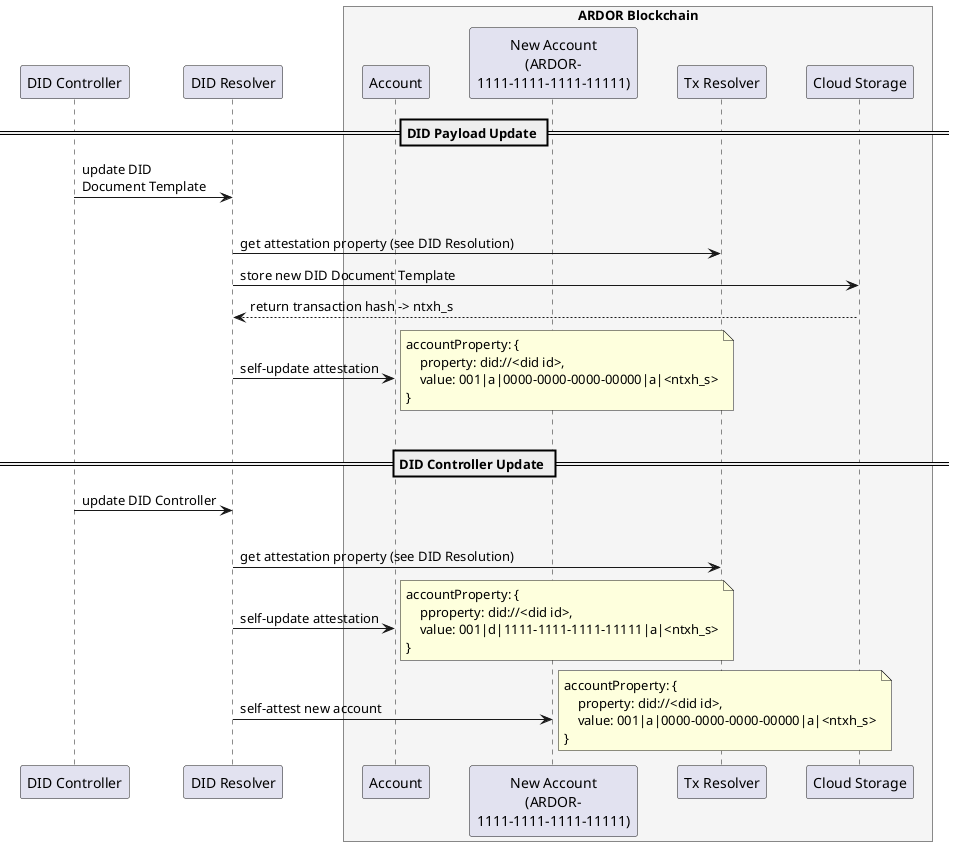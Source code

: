 @startuml
skinparam BoxPadding 15
skinparam ParticipantPadding 15


participant "DID Controller" as USR
participant "DID Resolver" as RES
box "ARDOR Blockchain" #WhiteSmoke
    participant "Account" as ATTE
    participant "New Account\n(ARDOR-\n1111-1111-1111-11111)" as NATTE
    participant "Tx Resolver" as TXR
    participant "Cloud Storage" as STR
end box


== DID Payload Update ==

USR -> RES: update DID\nDocument Template
|||
RES -> TXR: get attestation property (see DID Resolution)
RES -> STR: store new DID Document Template
STR --> RES: return transaction hash -> ntxh_s
RES -> ATTE: self-update attestation
note right
    accountProperty: {
        property: did://<did id>,
        value: 001|a|0000-0000-0000-00000|a|<ntxh_s>
    }
end note
|||


== DID Controller Update ==

USR -> RES: update DID Controller
|||
RES -> TXR: get attestation property (see DID Resolution)
RES -> ATTE: self-update attestation
note right
    accountProperty: {
        pproperty: did://<did id>,
        value: 001|d|1111-1111-1111-11111|a|<ntxh_s>
    }
end note
RES -> NATTE: self-attest new account
note right
    accountProperty: {
        property: did://<did id>,
        value: 001|a|0000-0000-0000-00000|a|<ntxh_s>
    }
end note


@enduml